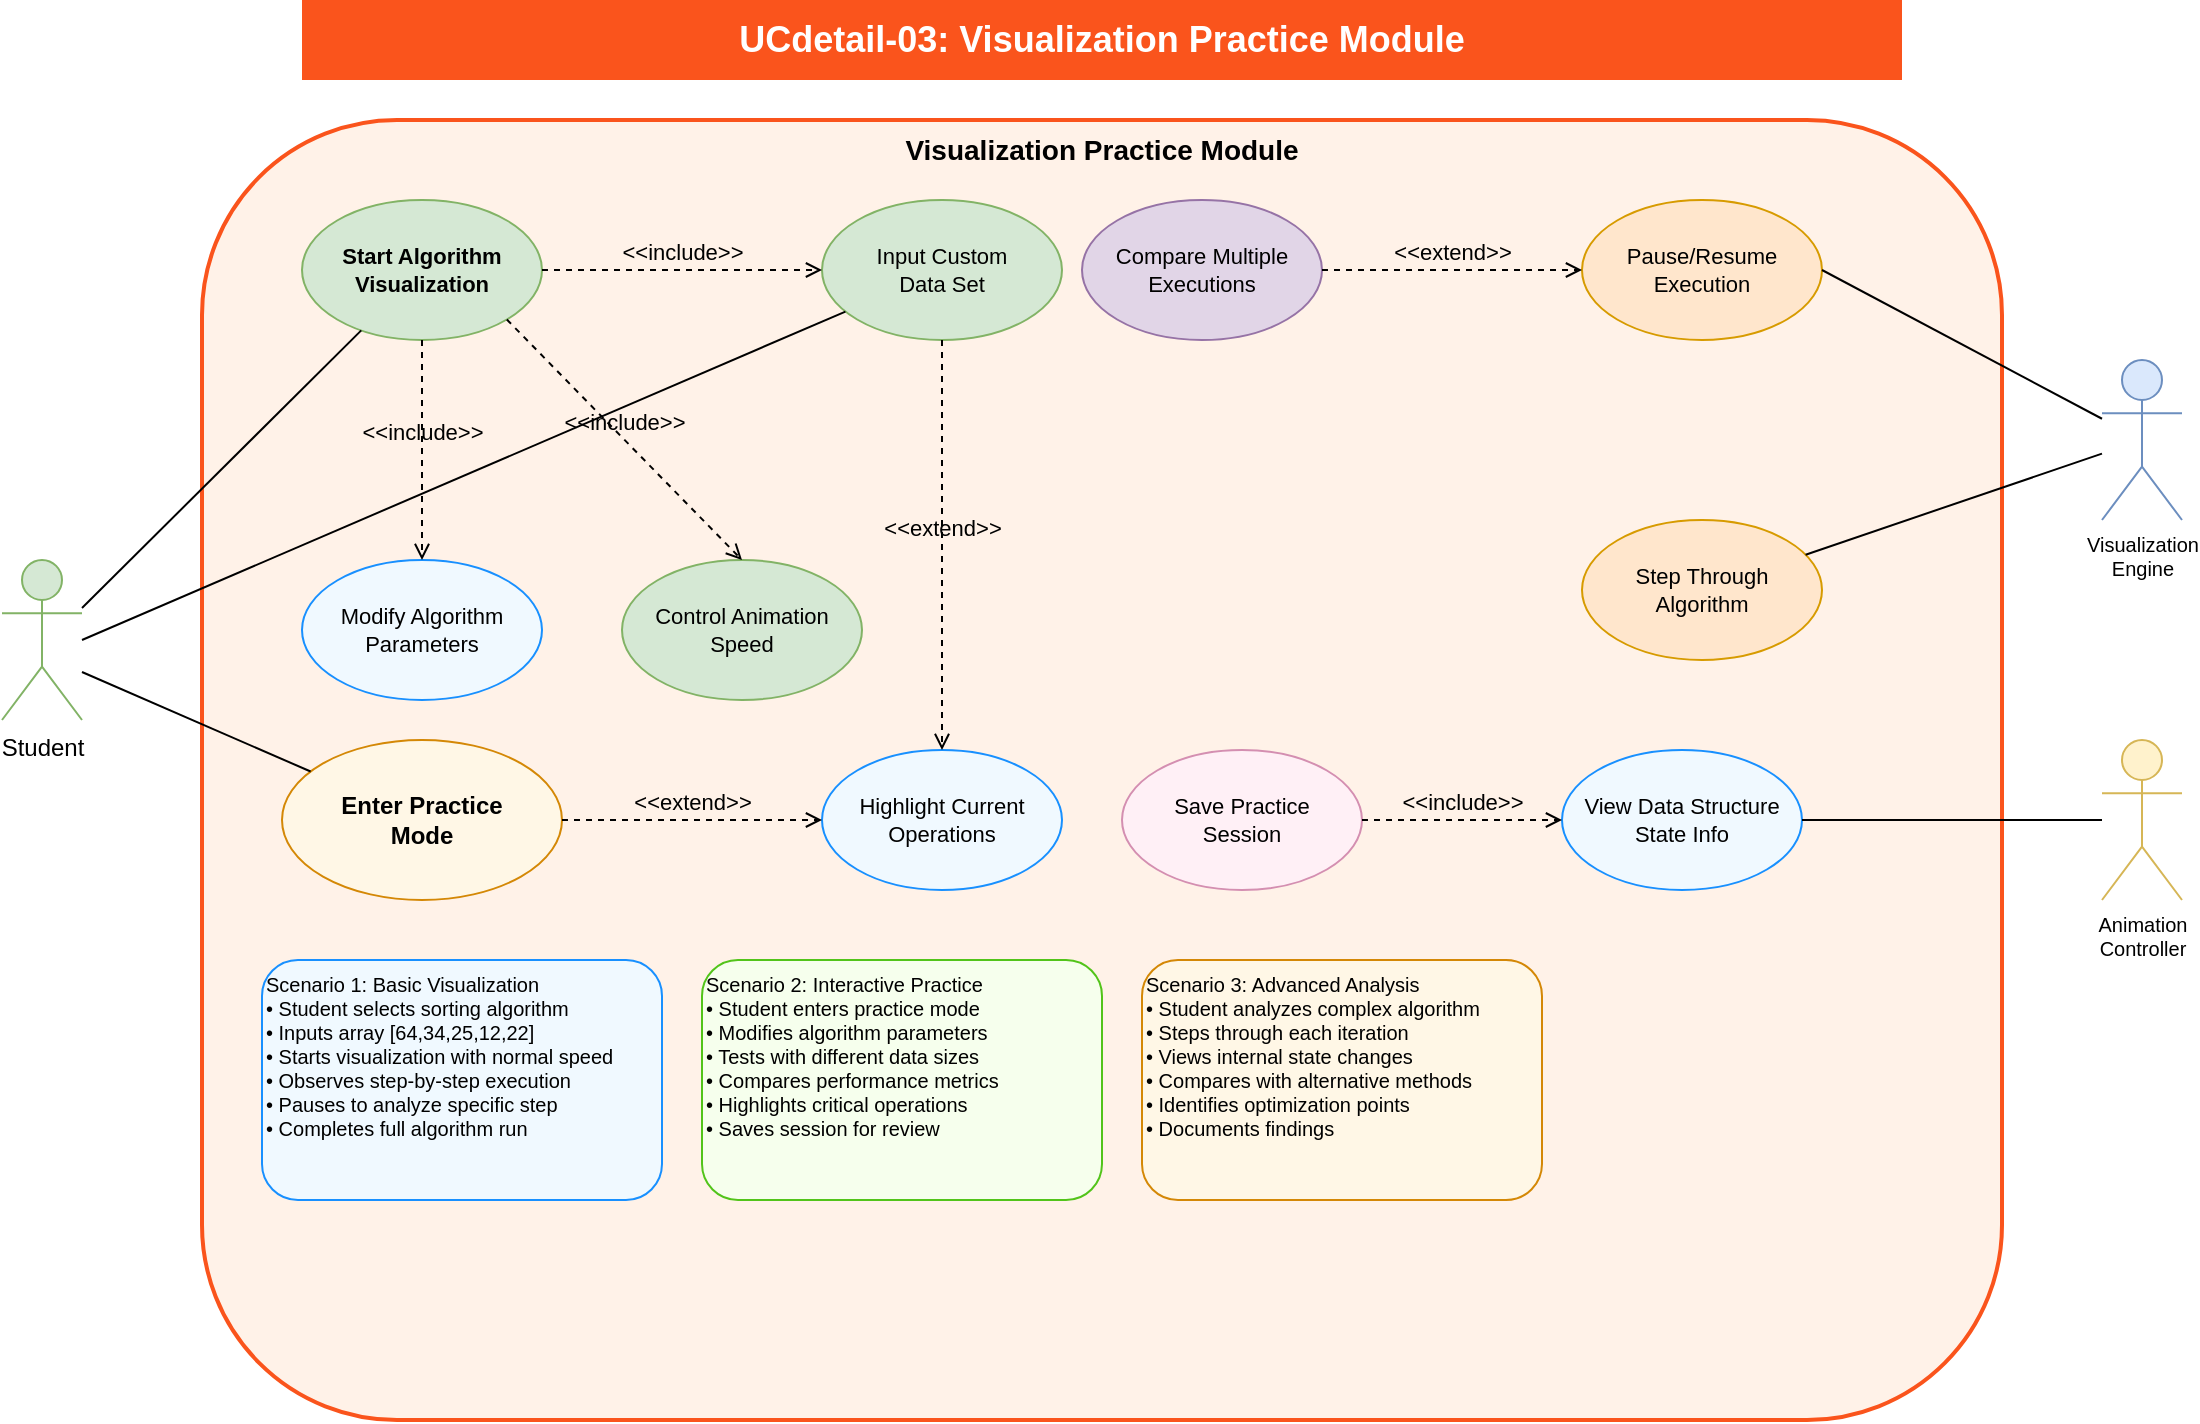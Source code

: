 <mxfile>
    <diagram name="UCdetail-03: Visualization Practice Module" id="ucdetail-03">
        <mxGraphModel dx="887" dy="310" grid="1" gridSize="10" guides="1" tooltips="1" connect="1" arrows="1" fold="1" page="1" pageScale="1" pageWidth="1200" pageHeight="800" math="0" shadow="0">
            <root>
                <mxCell id="0"/>
                <mxCell id="1" parent="0"/>
                <mxCell id="title" value="UCdetail-03: Visualization Practice Module" style="text;html=1;align=center;verticalAlign=middle;whiteSpace=wrap;rounded=0;fontSize=18;fontStyle=1;fillColor=#fa541c;fontColor=#ffffff" parent="1" vertex="1">
                    <mxGeometry x="200" y="20" width="800" height="40" as="geometry"/>
                </mxCell>
                <mxCell id="system-boundary" value="Visualization Practice Module" style="rounded=1;whiteSpace=wrap;html=1;fontSize=14;fontStyle=1;fillColor=#fff2e8;strokeColor=#fa541c;strokeWidth=2;verticalAlign=top" parent="1" vertex="1">
                    <mxGeometry x="150" y="80" width="900" height="650" as="geometry"/>
                </mxCell>
                <mxCell id="student" value="Student" style="shape=umlActor;verticalLabelPosition=bottom;verticalAlign=top;html=1;outlineConnect=0;fontSize=12;fillColor=#d5e8d4;strokeColor=#82b366" parent="1" vertex="1">
                    <mxGeometry x="50" y="300" width="40" height="80" as="geometry"/>
                </mxCell>
                <mxCell id="visualization-engine" value="Visualization&#xa;Engine" style="shape=umlActor;verticalLabelPosition=bottom;verticalAlign=top;html=1;outlineConnect=0;fontSize=10;fillColor=#dae8fc;strokeColor=#6c8ebf" parent="1" vertex="1">
                    <mxGeometry x="1100" y="200" width="40" height="80" as="geometry"/>
                </mxCell>
                <mxCell id="animation-controller" value="Animation&#xa;Controller" style="shape=umlActor;verticalLabelPosition=bottom;verticalAlign=top;html=1;outlineConnect=0;fontSize=10;fillColor=#fff2cc;strokeColor=#d6b656" parent="1" vertex="1">
                    <mxGeometry x="1100" y="390" width="40" height="80" as="geometry"/>
                </mxCell>
                <mxCell id="start-visualization" value="Start Algorithm&#xa;Visualization" style="ellipse;whiteSpace=wrap;html=1;fontSize=11;fillColor=#d5e8d4;strokeColor=#82b366;fontStyle=1" parent="1" vertex="1">
                    <mxGeometry x="200" y="120" width="120" height="70" as="geometry"/>
                </mxCell>
                <mxCell id="input-data" value="Input Custom&#xa;Data Set" style="ellipse;whiteSpace=wrap;html=1;fontSize=11;fillColor=#d5e8d4;strokeColor=#82b366" parent="1" vertex="1">
                    <mxGeometry x="460" y="120" width="120" height="70" as="geometry"/>
                </mxCell>
                <mxCell id="control-animation" value="Control Animation&#xa;Speed" style="ellipse;whiteSpace=wrap;html=1;fontSize=11;fillColor=#d5e8d4;strokeColor=#82b366" parent="1" vertex="1">
                    <mxGeometry x="360" y="300" width="120" height="70" as="geometry"/>
                </mxCell>
                <mxCell id="step-through" value="Step Through&#xa;Algorithm" style="ellipse;whiteSpace=wrap;html=1;fontSize=11;fillColor=#ffe6cc;strokeColor=#d79b00" parent="1" vertex="1">
                    <mxGeometry x="840" y="280" width="120" height="70" as="geometry"/>
                </mxCell>
                <mxCell id="pause-resume" value="Pause/Resume&#xa;Execution" style="ellipse;whiteSpace=wrap;html=1;fontSize=11;fillColor=#ffe6cc;strokeColor=#d79b00" parent="1" vertex="1">
                    <mxGeometry x="840" y="120" width="120" height="70" as="geometry"/>
                </mxCell>
                <mxCell id="modify-parameters" value="Modify Algorithm&#xa;Parameters" style="ellipse;whiteSpace=wrap;html=1;fontSize=11;fillColor=#f0f9ff;strokeColor=#1890ff" parent="1" vertex="1">
                    <mxGeometry x="200" y="300" width="120" height="70" as="geometry"/>
                </mxCell>
                <mxCell id="highlight-operations" value="Highlight Current&#xa;Operations" style="ellipse;whiteSpace=wrap;html=1;fontSize=11;fillColor=#f0f9ff;strokeColor=#1890ff" parent="1" vertex="1">
                    <mxGeometry x="460" y="395" width="120" height="70" as="geometry"/>
                </mxCell>
                <mxCell id="view-state-info" value="View Data Structure&#xa;State Info" style="ellipse;whiteSpace=wrap;html=1;fontSize=11;fillColor=#f0f9ff;strokeColor=#1890ff" parent="1" vertex="1">
                    <mxGeometry x="830" y="395" width="120" height="70" as="geometry"/>
                </mxCell>
                <mxCell id="compare-executions" value="Compare Multiple&#xa;Executions" style="ellipse;whiteSpace=wrap;html=1;fontSize=11;fillColor=#e1d5e7;strokeColor=#9673a6" parent="1" vertex="1">
                    <mxGeometry x="590" y="120" width="120" height="70" as="geometry"/>
                </mxCell>
                <mxCell id="practice-mode" value="Enter Practice&#xa;Mode" style="ellipse;whiteSpace=wrap;html=1;fontSize=12;fillColor=#fff7e6;strokeColor=#d48806;fontStyle=1" parent="1" vertex="1">
                    <mxGeometry x="190" y="390" width="140" height="80" as="geometry"/>
                </mxCell>
                <mxCell id="save-session" value="Save Practice&#xa;Session" style="ellipse;whiteSpace=wrap;html=1;fontSize=11;fillColor=#fff0f6;strokeColor=#d48fb1" parent="1" vertex="1">
                    <mxGeometry x="610" y="395" width="120" height="70" as="geometry"/>
                </mxCell>
                <mxCell id="scenario-basic" value="Scenario 1: Basic Visualization&#xa;• Student selects sorting algorithm&#xa;• Inputs array [64,34,25,12,22]&#xa;• Starts visualization with normal speed&#xa;• Observes step-by-step execution&#xa;• Pauses to analyze specific step&#xa;• Completes full algorithm run" style="rounded=1;whiteSpace=wrap;html=1;fontSize=10;align=left;verticalAlign=top;fillColor=#f0f9ff;strokeColor=#1890ff" parent="1" vertex="1">
                    <mxGeometry x="180" y="500" width="200" height="120" as="geometry"/>
                </mxCell>
                <mxCell id="scenario-interactive" value="Scenario 2: Interactive Practice&#xa;• Student enters practice mode&#xa;• Modifies algorithm parameters&#xa;• Tests with different data sizes&#xa;• Compares performance metrics&#xa;• Highlights critical operations&#xa;• Saves session for review" style="rounded=1;whiteSpace=wrap;html=1;fontSize=10;align=left;verticalAlign=top;fillColor=#f6ffed;strokeColor=#52c41a" parent="1" vertex="1">
                    <mxGeometry x="400" y="500" width="200" height="120" as="geometry"/>
                </mxCell>
                <mxCell id="scenario-advanced" value="Scenario 3: Advanced Analysis&#xa;• Student analyzes complex algorithm&#xa;• Steps through each iteration&#xa;• Views internal state changes&#xa;• Compares with alternative methods&#xa;• Identifies optimization points&#xa;• Documents findings" style="rounded=1;whiteSpace=wrap;html=1;fontSize=10;align=left;verticalAlign=top;fillColor=#fff7e6;strokeColor=#d48806" parent="1" vertex="1">
                    <mxGeometry x="620" y="500" width="200" height="120" as="geometry"/>
                </mxCell>
                <mxCell id="student-start" value="" style="endArrow=none;html=1;rounded=0;fontSize=12;startSize=8;endSize=8;exitX=1;exitY=0.3;" parent="1" source="student" target="start-visualization" edge="1">
                    <mxGeometry width="50" height="50" relative="1" as="geometry">
                        <mxPoint x="400" y="400" as="sourcePoint"/>
                        <mxPoint x="450" y="350" as="targetPoint"/>
                    </mxGeometry>
                </mxCell>
                <mxCell id="student-input" value="" style="endArrow=none;html=1;rounded=0;fontSize=12;startSize=8;endSize=8;exitX=1;exitY=0.5;" parent="1" source="student" target="input-data" edge="1">
                    <mxGeometry width="50" height="50" relative="1" as="geometry">
                        <mxPoint x="400" y="400" as="sourcePoint"/>
                        <mxPoint x="450" y="350" as="targetPoint"/>
                    </mxGeometry>
                </mxCell>
                <mxCell id="student-practice" value="" style="endArrow=none;html=1;rounded=0;fontSize=12;startSize=8;endSize=8;exitX=1;exitY=0.7;" parent="1" source="student" target="practice-mode" edge="1">
                    <mxGeometry width="50" height="50" relative="1" as="geometry">
                        <mxPoint x="400" y="400" as="sourcePoint"/>
                        <mxPoint x="450" y="350" as="targetPoint"/>
                    </mxGeometry>
                </mxCell>
                <mxCell id="engine-connection" value="" style="endArrow=none;html=1;rounded=0;fontSize=12;startSize=8;endSize=8;" parent="1" source="visualization-engine" target="step-through" edge="1">
                    <mxGeometry width="50" height="50" relative="1" as="geometry">
                        <mxPoint x="400" y="400" as="sourcePoint"/>
                        <mxPoint x="450" y="350" as="targetPoint"/>
                    </mxGeometry>
                </mxCell>
                <mxCell id="animation-connection" value="" style="endArrow=none;html=1;rounded=0;fontSize=12;startSize=8;endSize=8;exitX=0;exitY=0.5;" parent="1" source="animation-controller" target="view-state-info" edge="1">
                    <mxGeometry width="50" height="50" relative="1" as="geometry">
                        <mxPoint x="400" y="400" as="sourcePoint"/>
                        <mxPoint x="450" y="350" as="targetPoint"/>
                    </mxGeometry>
                </mxCell>
                <mxCell id="3" value="&amp;lt;&amp;lt;include&amp;gt;&amp;gt;" style="html=1;verticalAlign=bottom;labelBackgroundColor=none;endArrow=open;endFill=0;dashed=1;exitX=1;exitY=0.5;exitDx=0;exitDy=0;entryX=0;entryY=0.5;entryDx=0;entryDy=0;" edge="1" parent="1" source="start-visualization" target="input-data">
                    <mxGeometry width="160" relative="1" as="geometry">
                        <mxPoint x="200" y="240" as="sourcePoint"/>
                        <mxPoint x="360" y="240" as="targetPoint"/>
                    </mxGeometry>
                </mxCell>
                <mxCell id="4" value="&amp;lt;&amp;lt;include&amp;gt;&amp;gt;" style="html=1;verticalAlign=bottom;labelBackgroundColor=none;endArrow=open;endFill=0;dashed=1;exitX=0.5;exitY=1;exitDx=0;exitDy=0;entryX=0.5;entryY=0;entryDx=0;entryDy=0;" edge="1" parent="1" source="start-visualization" target="modify-parameters">
                    <mxGeometry width="160" relative="1" as="geometry">
                        <mxPoint x="330" y="165" as="sourcePoint"/>
                        <mxPoint x="400" y="165" as="targetPoint"/>
                    </mxGeometry>
                </mxCell>
                <mxCell id="5" value="&amp;lt;&amp;lt;extend&amp;gt;&amp;gt;" style="html=1;verticalAlign=bottom;labelBackgroundColor=none;endArrow=open;endFill=0;dashed=1;entryX=0;entryY=0.5;entryDx=0;entryDy=0;exitX=1;exitY=0.5;exitDx=0;exitDy=0;" edge="1" parent="1" source="practice-mode" target="highlight-operations">
                    <mxGeometry width="160" relative="1" as="geometry">
                        <mxPoint x="310" y="380" as="sourcePoint"/>
                        <mxPoint x="470" y="380" as="targetPoint"/>
                    </mxGeometry>
                </mxCell>
                <mxCell id="6" value="&amp;lt;&amp;lt;extend&amp;gt;&amp;gt;" style="html=1;verticalAlign=bottom;labelBackgroundColor=none;endArrow=open;endFill=0;dashed=1;entryX=0.5;entryY=0;entryDx=0;entryDy=0;exitX=0.5;exitY=1;exitDx=0;exitDy=0;" edge="1" parent="1" source="input-data" target="highlight-operations">
                    <mxGeometry width="160" relative="1" as="geometry">
                        <mxPoint x="319" y="412" as="sourcePoint"/>
                        <mxPoint x="468" y="320" as="targetPoint"/>
                    </mxGeometry>
                </mxCell>
                <mxCell id="7" value="&amp;lt;&amp;lt;include&amp;gt;&amp;gt;" style="html=1;verticalAlign=bottom;labelBackgroundColor=none;endArrow=open;endFill=0;dashed=1;exitX=1;exitY=1;exitDx=0;exitDy=0;entryX=0.5;entryY=0;entryDx=0;entryDy=0;" edge="1" parent="1" source="start-visualization" target="control-animation">
                    <mxGeometry width="160" relative="1" as="geometry">
                        <mxPoint x="330" y="165" as="sourcePoint"/>
                        <mxPoint x="470" y="165" as="targetPoint"/>
                    </mxGeometry>
                </mxCell>
                <mxCell id="8" value="&amp;lt;&amp;lt;include&amp;gt;&amp;gt;" style="html=1;verticalAlign=bottom;labelBackgroundColor=none;endArrow=open;endFill=0;dashed=1;exitX=1;exitY=0.5;exitDx=0;exitDy=0;entryX=0;entryY=0.5;entryDx=0;entryDy=0;" edge="1" parent="1" source="save-session" target="view-state-info">
                    <mxGeometry width="160" relative="1" as="geometry">
                        <mxPoint x="730" y="460" as="sourcePoint"/>
                        <mxPoint x="890" y="460" as="targetPoint"/>
                    </mxGeometry>
                </mxCell>
                <mxCell id="9" value="&amp;lt;&amp;lt;extend&amp;gt;&amp;gt;" style="html=1;verticalAlign=bottom;labelBackgroundColor=none;endArrow=open;endFill=0;dashed=1;entryX=0;entryY=0.5;entryDx=0;entryDy=0;exitX=1;exitY=0.5;exitDx=0;exitDy=0;" edge="1" parent="1" source="compare-executions" target="pause-resume">
                    <mxGeometry width="160" relative="1" as="geometry">
                        <mxPoint x="730" y="230" as="sourcePoint"/>
                        <mxPoint x="890" y="230" as="targetPoint"/>
                    </mxGeometry>
                </mxCell>
                <mxCell id="10" value="" style="endArrow=none;html=1;rounded=0;fontSize=12;startSize=8;endSize=8;entryX=1;entryY=0.5;entryDx=0;entryDy=0;" edge="1" parent="1" source="visualization-engine" target="pause-resume">
                    <mxGeometry width="50" height="50" relative="1" as="geometry">
                        <mxPoint x="1110" y="234" as="sourcePoint"/>
                        <mxPoint x="958" y="304" as="targetPoint"/>
                    </mxGeometry>
                </mxCell>
            </root>
        </mxGraphModel>
    </diagram>
</mxfile>